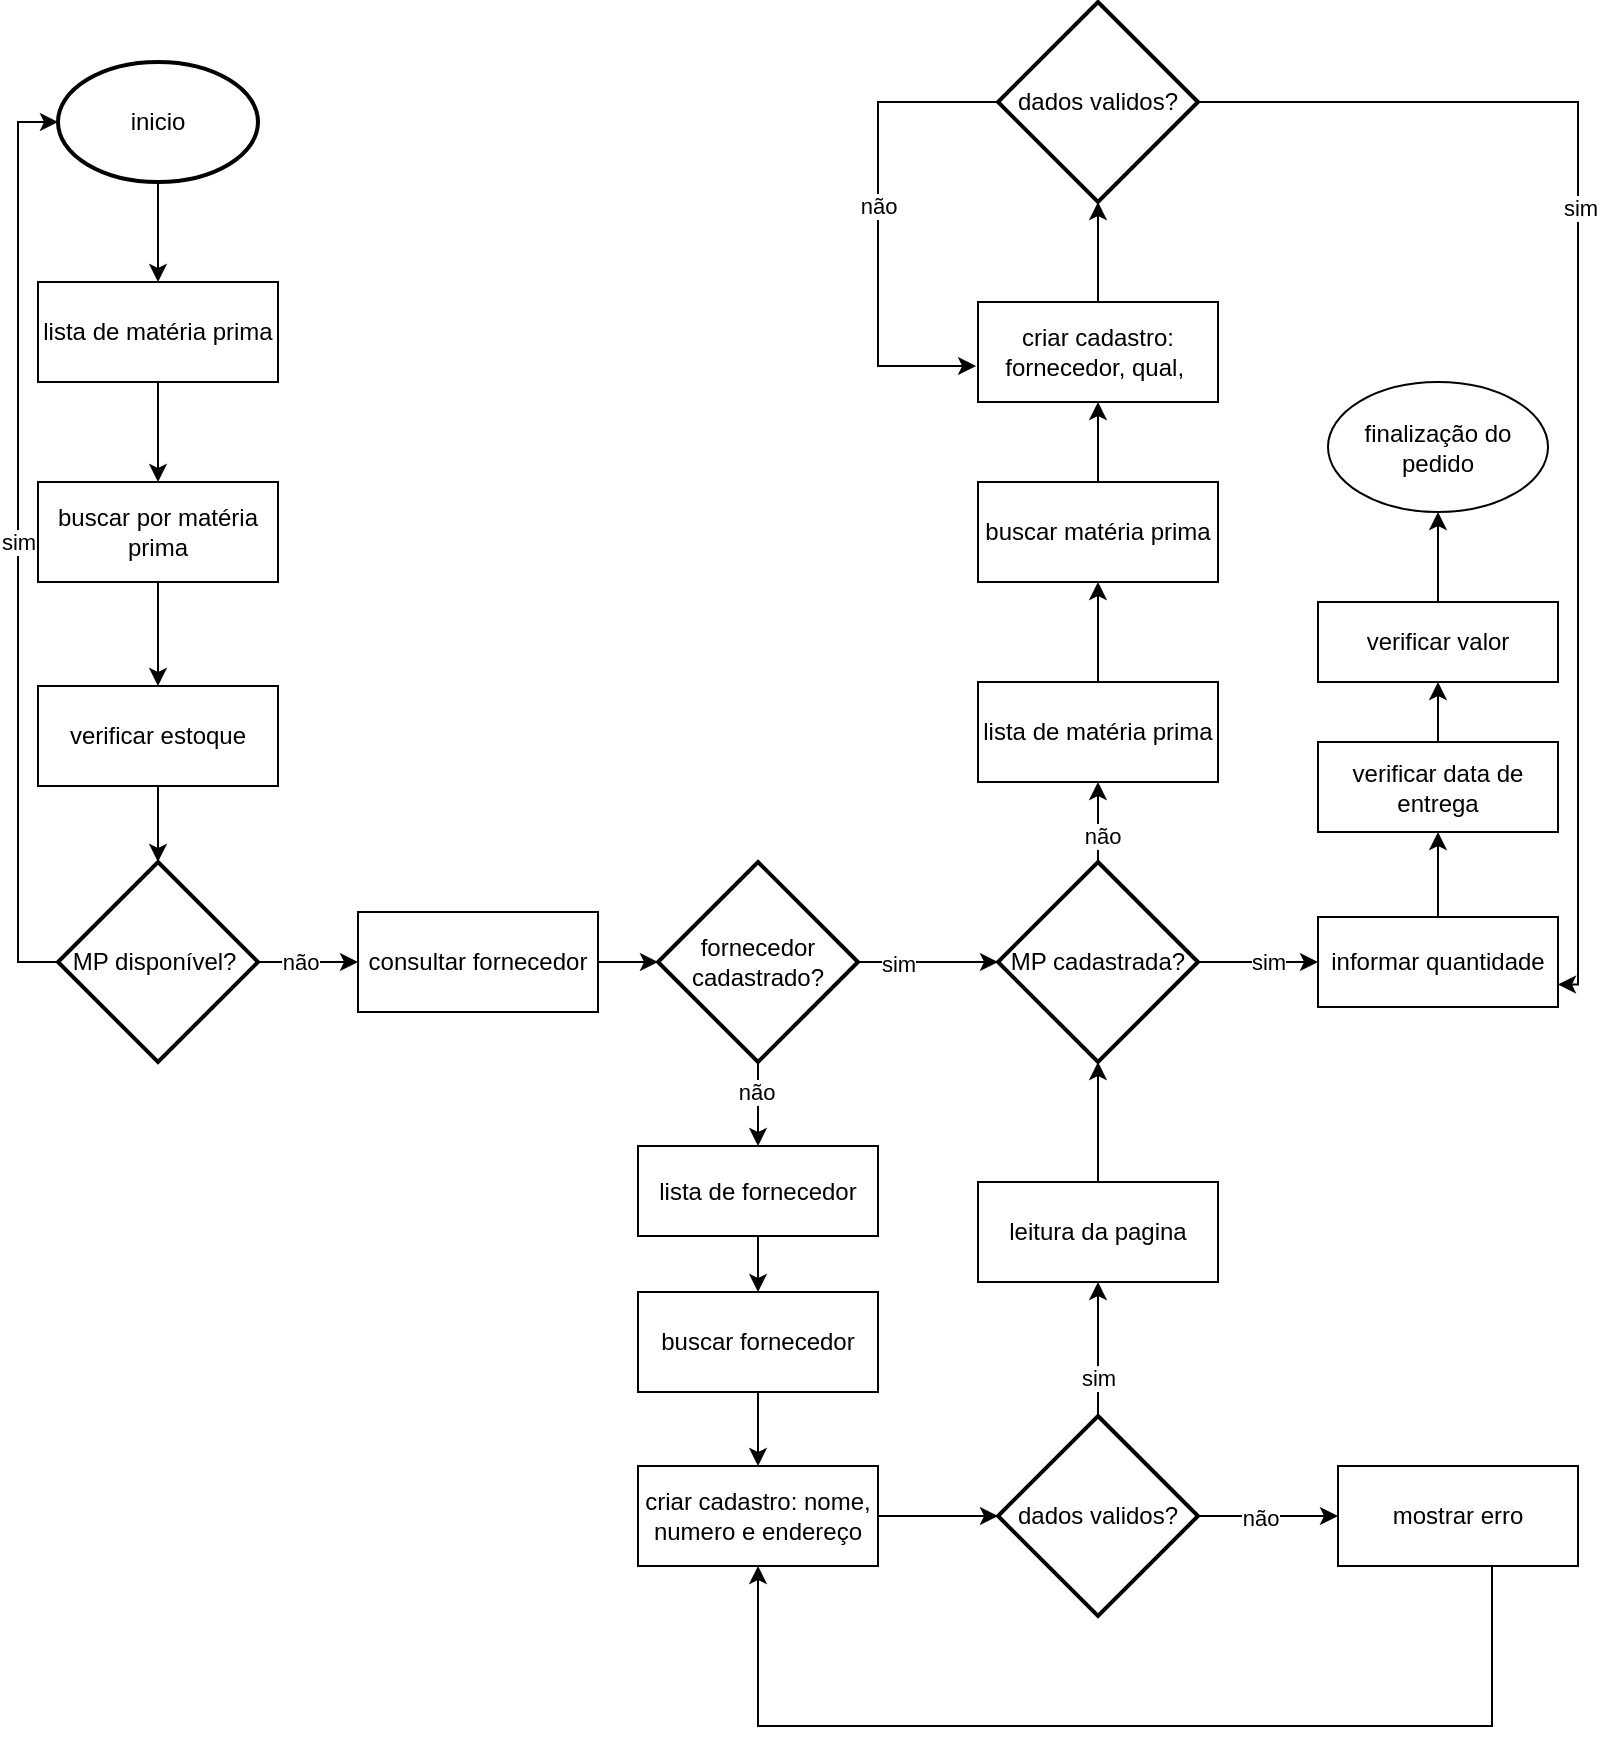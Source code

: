 <mxfile version="24.5.4" type="device">
  <diagram name="Página-1" id="AhK8qLFjwUJuuM3lIwTa">
    <mxGraphModel dx="1434" dy="772" grid="1" gridSize="10" guides="1" tooltips="1" connect="1" arrows="1" fold="1" page="1" pageScale="1" pageWidth="827" pageHeight="1169" math="0" shadow="0">
      <root>
        <mxCell id="0" />
        <mxCell id="1" parent="0" />
        <mxCell id="OCrhbPu4TxEZDssHP0U2-13" value="" style="edgeStyle=orthogonalEdgeStyle;rounded=0;orthogonalLoop=1;jettySize=auto;html=1;" parent="1" source="OCrhbPu4TxEZDssHP0U2-1" target="OCrhbPu4TxEZDssHP0U2-9" edge="1">
          <mxGeometry relative="1" as="geometry" />
        </mxCell>
        <mxCell id="OCrhbPu4TxEZDssHP0U2-1" value="inicio" style="strokeWidth=2;html=1;shape=mxgraph.flowchart.start_1;whiteSpace=wrap;" parent="1" vertex="1">
          <mxGeometry x="50" y="78" width="100" height="60" as="geometry" />
        </mxCell>
        <mxCell id="OCrhbPu4TxEZDssHP0U2-15" value="" style="edgeStyle=orthogonalEdgeStyle;rounded=0;orthogonalLoop=1;jettySize=auto;html=1;" parent="1" source="OCrhbPu4TxEZDssHP0U2-2" target="OCrhbPu4TxEZDssHP0U2-11" edge="1">
          <mxGeometry relative="1" as="geometry" />
        </mxCell>
        <mxCell id="OCrhbPu4TxEZDssHP0U2-2" value="buscar por matéria prima" style="rounded=0;whiteSpace=wrap;html=1;" parent="1" vertex="1">
          <mxGeometry x="40" y="288" width="120" height="50" as="geometry" />
        </mxCell>
        <mxCell id="OCrhbPu4TxEZDssHP0U2-14" value="" style="edgeStyle=orthogonalEdgeStyle;rounded=0;orthogonalLoop=1;jettySize=auto;html=1;" parent="1" source="OCrhbPu4TxEZDssHP0U2-9" target="OCrhbPu4TxEZDssHP0U2-2" edge="1">
          <mxGeometry relative="1" as="geometry" />
        </mxCell>
        <mxCell id="OCrhbPu4TxEZDssHP0U2-9" value="lista de matéria prima" style="rounded=0;whiteSpace=wrap;html=1;" parent="1" vertex="1">
          <mxGeometry x="40" y="188" width="120" height="50" as="geometry" />
        </mxCell>
        <mxCell id="OCrhbPu4TxEZDssHP0U2-39" value="" style="edgeStyle=orthogonalEdgeStyle;rounded=0;orthogonalLoop=1;jettySize=auto;html=1;" parent="1" source="OCrhbPu4TxEZDssHP0U2-11" target="OCrhbPu4TxEZDssHP0U2-12" edge="1">
          <mxGeometry relative="1" as="geometry" />
        </mxCell>
        <mxCell id="OCrhbPu4TxEZDssHP0U2-11" value="verificar estoque" style="rounded=0;whiteSpace=wrap;html=1;" parent="1" vertex="1">
          <mxGeometry x="40" y="390" width="120" height="50" as="geometry" />
        </mxCell>
        <mxCell id="OCrhbPu4TxEZDssHP0U2-18" value="" style="edgeStyle=orthogonalEdgeStyle;rounded=0;orthogonalLoop=1;jettySize=auto;html=1;" parent="1" source="OCrhbPu4TxEZDssHP0U2-12" target="OCrhbPu4TxEZDssHP0U2-17" edge="1">
          <mxGeometry relative="1" as="geometry" />
        </mxCell>
        <mxCell id="OCrhbPu4TxEZDssHP0U2-19" value="não" style="edgeLabel;html=1;align=center;verticalAlign=middle;resizable=0;points=[];" parent="OCrhbPu4TxEZDssHP0U2-18" vertex="1" connectable="0">
          <mxGeometry x="-0.171" relative="1" as="geometry">
            <mxPoint as="offset" />
          </mxGeometry>
        </mxCell>
        <mxCell id="OCrhbPu4TxEZDssHP0U2-12" value="MP disponível?&amp;nbsp;" style="strokeWidth=2;html=1;shape=mxgraph.flowchart.decision;whiteSpace=wrap;" parent="1" vertex="1">
          <mxGeometry x="50" y="478" width="100" height="100" as="geometry" />
        </mxCell>
        <mxCell id="OCrhbPu4TxEZDssHP0U2-27" value="" style="edgeStyle=orthogonalEdgeStyle;rounded=0;orthogonalLoop=1;jettySize=auto;html=1;" parent="1" source="OCrhbPu4TxEZDssHP0U2-17" target="OCrhbPu4TxEZDssHP0U2-26" edge="1">
          <mxGeometry relative="1" as="geometry" />
        </mxCell>
        <mxCell id="OCrhbPu4TxEZDssHP0U2-17" value="consultar fornecedor" style="rounded=0;whiteSpace=wrap;html=1;" parent="1" vertex="1">
          <mxGeometry x="200" y="503" width="120" height="50" as="geometry" />
        </mxCell>
        <mxCell id="OCrhbPu4TxEZDssHP0U2-48" value="" style="edgeStyle=orthogonalEdgeStyle;rounded=0;orthogonalLoop=1;jettySize=auto;html=1;" parent="1" source="OCrhbPu4TxEZDssHP0U2-26" target="OCrhbPu4TxEZDssHP0U2-47" edge="1">
          <mxGeometry relative="1" as="geometry" />
        </mxCell>
        <mxCell id="OCrhbPu4TxEZDssHP0U2-49" value="sim" style="edgeLabel;html=1;align=center;verticalAlign=middle;resizable=0;points=[];" parent="OCrhbPu4TxEZDssHP0U2-48" vertex="1" connectable="0">
          <mxGeometry x="-0.433" y="-1" relative="1" as="geometry">
            <mxPoint as="offset" />
          </mxGeometry>
        </mxCell>
        <mxCell id="fTW0Gvs_XTfP9Q6T8uJu-11" value="" style="edgeStyle=orthogonalEdgeStyle;rounded=0;orthogonalLoop=1;jettySize=auto;html=1;" parent="1" source="OCrhbPu4TxEZDssHP0U2-26" target="fTW0Gvs_XTfP9Q6T8uJu-10" edge="1">
          <mxGeometry relative="1" as="geometry" />
        </mxCell>
        <mxCell id="fTW0Gvs_XTfP9Q6T8uJu-15" value="não" style="edgeLabel;html=1;align=center;verticalAlign=middle;resizable=0;points=[];" parent="fTW0Gvs_XTfP9Q6T8uJu-11" vertex="1" connectable="0">
          <mxGeometry x="-0.3" y="-1" relative="1" as="geometry">
            <mxPoint as="offset" />
          </mxGeometry>
        </mxCell>
        <mxCell id="OCrhbPu4TxEZDssHP0U2-26" value="fornecedor cadastrado?" style="strokeWidth=2;html=1;shape=mxgraph.flowchart.decision;whiteSpace=wrap;" parent="1" vertex="1">
          <mxGeometry x="350" y="478" width="100" height="100" as="geometry" />
        </mxCell>
        <mxCell id="OCrhbPu4TxEZDssHP0U2-54" value="" style="edgeStyle=orthogonalEdgeStyle;rounded=0;orthogonalLoop=1;jettySize=auto;html=1;" parent="1" source="OCrhbPu4TxEZDssHP0U2-47" target="OCrhbPu4TxEZDssHP0U2-53" edge="1">
          <mxGeometry relative="1" as="geometry" />
        </mxCell>
        <mxCell id="fTW0Gvs_XTfP9Q6T8uJu-9" value="sim" style="edgeLabel;html=1;align=center;verticalAlign=middle;resizable=0;points=[];" parent="OCrhbPu4TxEZDssHP0U2-54" vertex="1" connectable="0">
          <mxGeometry x="0.16" relative="1" as="geometry">
            <mxPoint as="offset" />
          </mxGeometry>
        </mxCell>
        <mxCell id="fTW0Gvs_XTfP9Q6T8uJu-34" value="" style="edgeStyle=orthogonalEdgeStyle;rounded=0;orthogonalLoop=1;jettySize=auto;html=1;" parent="1" source="OCrhbPu4TxEZDssHP0U2-47" target="fTW0Gvs_XTfP9Q6T8uJu-33" edge="1">
          <mxGeometry relative="1" as="geometry" />
        </mxCell>
        <mxCell id="fTW0Gvs_XTfP9Q6T8uJu-35" value="não" style="edgeLabel;html=1;align=center;verticalAlign=middle;resizable=0;points=[];" parent="fTW0Gvs_XTfP9Q6T8uJu-34" vertex="1" connectable="0">
          <mxGeometry x="-0.32" y="-2" relative="1" as="geometry">
            <mxPoint as="offset" />
          </mxGeometry>
        </mxCell>
        <mxCell id="OCrhbPu4TxEZDssHP0U2-47" value="MP cadastrada?" style="strokeWidth=2;html=1;shape=mxgraph.flowchart.decision;whiteSpace=wrap;" parent="1" vertex="1">
          <mxGeometry x="520" y="478" width="100" height="100" as="geometry" />
        </mxCell>
        <mxCell id="OCrhbPu4TxEZDssHP0U2-56" value="" style="edgeStyle=orthogonalEdgeStyle;rounded=0;orthogonalLoop=1;jettySize=auto;html=1;" parent="1" source="OCrhbPu4TxEZDssHP0U2-53" target="OCrhbPu4TxEZDssHP0U2-55" edge="1">
          <mxGeometry relative="1" as="geometry" />
        </mxCell>
        <mxCell id="OCrhbPu4TxEZDssHP0U2-53" value="informar quantidade" style="rounded=0;whiteSpace=wrap;html=1;" parent="1" vertex="1">
          <mxGeometry x="680" y="505.5" width="120" height="45" as="geometry" />
        </mxCell>
        <mxCell id="fTW0Gvs_XTfP9Q6T8uJu-5" value="" style="edgeStyle=orthogonalEdgeStyle;rounded=0;orthogonalLoop=1;jettySize=auto;html=1;" parent="1" source="OCrhbPu4TxEZDssHP0U2-55" target="fTW0Gvs_XTfP9Q6T8uJu-4" edge="1">
          <mxGeometry relative="1" as="geometry" />
        </mxCell>
        <mxCell id="OCrhbPu4TxEZDssHP0U2-55" value="verificar data de entrega" style="rounded=0;whiteSpace=wrap;html=1;" parent="1" vertex="1">
          <mxGeometry x="680" y="418" width="120" height="45" as="geometry" />
        </mxCell>
        <mxCell id="fTW0Gvs_XTfP9Q6T8uJu-2" value="sim" style="edgeStyle=orthogonalEdgeStyle;rounded=0;orthogonalLoop=1;jettySize=auto;html=1;exitX=0;exitY=0.5;exitDx=0;exitDy=0;exitPerimeter=0;entryX=0;entryY=0.5;entryDx=0;entryDy=0;entryPerimeter=0;" parent="1" source="OCrhbPu4TxEZDssHP0U2-12" target="OCrhbPu4TxEZDssHP0U2-1" edge="1">
          <mxGeometry relative="1" as="geometry">
            <Array as="points">
              <mxPoint x="30" y="528" />
              <mxPoint x="30" y="108" />
            </Array>
          </mxGeometry>
        </mxCell>
        <mxCell id="fTW0Gvs_XTfP9Q6T8uJu-8" value="" style="edgeStyle=orthogonalEdgeStyle;rounded=0;orthogonalLoop=1;jettySize=auto;html=1;" parent="1" source="fTW0Gvs_XTfP9Q6T8uJu-4" target="fTW0Gvs_XTfP9Q6T8uJu-7" edge="1">
          <mxGeometry relative="1" as="geometry" />
        </mxCell>
        <mxCell id="fTW0Gvs_XTfP9Q6T8uJu-4" value="verificar valor" style="rounded=0;whiteSpace=wrap;html=1;" parent="1" vertex="1">
          <mxGeometry x="680" y="348" width="120" height="40" as="geometry" />
        </mxCell>
        <mxCell id="fTW0Gvs_XTfP9Q6T8uJu-7" value="finalização do pedido" style="ellipse;whiteSpace=wrap;html=1;" parent="1" vertex="1">
          <mxGeometry x="685" y="238" width="110" height="65" as="geometry" />
        </mxCell>
        <mxCell id="fTW0Gvs_XTfP9Q6T8uJu-13" value="" style="edgeStyle=orthogonalEdgeStyle;rounded=0;orthogonalLoop=1;jettySize=auto;html=1;" parent="1" source="fTW0Gvs_XTfP9Q6T8uJu-10" target="fTW0Gvs_XTfP9Q6T8uJu-12" edge="1">
          <mxGeometry relative="1" as="geometry" />
        </mxCell>
        <mxCell id="fTW0Gvs_XTfP9Q6T8uJu-10" value="lista de fornecedor" style="rounded=0;whiteSpace=wrap;html=1;" parent="1" vertex="1">
          <mxGeometry x="340" y="620" width="120" height="45" as="geometry" />
        </mxCell>
        <mxCell id="fTW0Gvs_XTfP9Q6T8uJu-20" value="" style="edgeStyle=orthogonalEdgeStyle;rounded=0;orthogonalLoop=1;jettySize=auto;html=1;" parent="1" source="fTW0Gvs_XTfP9Q6T8uJu-12" target="fTW0Gvs_XTfP9Q6T8uJu-16" edge="1">
          <mxGeometry relative="1" as="geometry" />
        </mxCell>
        <mxCell id="fTW0Gvs_XTfP9Q6T8uJu-12" value="buscar fornecedor" style="rounded=0;whiteSpace=wrap;html=1;" parent="1" vertex="1">
          <mxGeometry x="340" y="693" width="120" height="50" as="geometry" />
        </mxCell>
        <mxCell id="fTW0Gvs_XTfP9Q6T8uJu-21" value="" style="edgeStyle=orthogonalEdgeStyle;rounded=0;orthogonalLoop=1;jettySize=auto;html=1;" parent="1" source="fTW0Gvs_XTfP9Q6T8uJu-16" target="fTW0Gvs_XTfP9Q6T8uJu-19" edge="1">
          <mxGeometry relative="1" as="geometry" />
        </mxCell>
        <mxCell id="fTW0Gvs_XTfP9Q6T8uJu-16" value="criar cadastro: nome, numero e endereço" style="rounded=0;whiteSpace=wrap;html=1;" parent="1" vertex="1">
          <mxGeometry x="340" y="780" width="120" height="50" as="geometry" />
        </mxCell>
        <mxCell id="fTW0Gvs_XTfP9Q6T8uJu-23" value="" style="edgeStyle=orthogonalEdgeStyle;rounded=0;orthogonalLoop=1;jettySize=auto;html=1;" parent="1" source="fTW0Gvs_XTfP9Q6T8uJu-19" target="fTW0Gvs_XTfP9Q6T8uJu-22" edge="1">
          <mxGeometry relative="1" as="geometry" />
        </mxCell>
        <mxCell id="fTW0Gvs_XTfP9Q6T8uJu-24" value="não" style="edgeLabel;html=1;align=center;verticalAlign=middle;resizable=0;points=[];" parent="fTW0Gvs_XTfP9Q6T8uJu-23" vertex="1" connectable="0">
          <mxGeometry x="-0.111" y="-1" relative="1" as="geometry">
            <mxPoint as="offset" />
          </mxGeometry>
        </mxCell>
        <mxCell id="fTW0Gvs_XTfP9Q6T8uJu-30" value="" style="edgeStyle=orthogonalEdgeStyle;rounded=0;orthogonalLoop=1;jettySize=auto;html=1;" parent="1" source="fTW0Gvs_XTfP9Q6T8uJu-19" target="fTW0Gvs_XTfP9Q6T8uJu-29" edge="1">
          <mxGeometry relative="1" as="geometry" />
        </mxCell>
        <mxCell id="fTW0Gvs_XTfP9Q6T8uJu-31" value="sim" style="edgeLabel;html=1;align=center;verticalAlign=middle;resizable=0;points=[];" parent="fTW0Gvs_XTfP9Q6T8uJu-30" vertex="1" connectable="0">
          <mxGeometry x="-0.422" relative="1" as="geometry">
            <mxPoint as="offset" />
          </mxGeometry>
        </mxCell>
        <mxCell id="fTW0Gvs_XTfP9Q6T8uJu-19" value="dados validos?" style="strokeWidth=2;html=1;shape=mxgraph.flowchart.decision;whiteSpace=wrap;" parent="1" vertex="1">
          <mxGeometry x="520" y="755" width="100" height="100" as="geometry" />
        </mxCell>
        <mxCell id="fTW0Gvs_XTfP9Q6T8uJu-22" value="mostrar erro" style="rounded=0;whiteSpace=wrap;html=1;" parent="1" vertex="1">
          <mxGeometry x="690" y="780" width="120" height="50" as="geometry" />
        </mxCell>
        <mxCell id="fTW0Gvs_XTfP9Q6T8uJu-28" style="edgeStyle=orthogonalEdgeStyle;rounded=0;orthogonalLoop=1;jettySize=auto;html=1;exitX=0.5;exitY=1;exitDx=0;exitDy=0;" parent="1" source="fTW0Gvs_XTfP9Q6T8uJu-22" target="fTW0Gvs_XTfP9Q6T8uJu-16" edge="1">
          <mxGeometry relative="1" as="geometry">
            <Array as="points">
              <mxPoint x="767" y="910" />
              <mxPoint x="400" y="910" />
            </Array>
          </mxGeometry>
        </mxCell>
        <mxCell id="fTW0Gvs_XTfP9Q6T8uJu-32" value="" style="edgeStyle=orthogonalEdgeStyle;rounded=0;orthogonalLoop=1;jettySize=auto;html=1;" parent="1" source="fTW0Gvs_XTfP9Q6T8uJu-29" target="OCrhbPu4TxEZDssHP0U2-47" edge="1">
          <mxGeometry relative="1" as="geometry" />
        </mxCell>
        <mxCell id="fTW0Gvs_XTfP9Q6T8uJu-29" value="leitura da pagina" style="rounded=0;whiteSpace=wrap;html=1;" parent="1" vertex="1">
          <mxGeometry x="510" y="638" width="120" height="50" as="geometry" />
        </mxCell>
        <mxCell id="fTW0Gvs_XTfP9Q6T8uJu-37" value="" style="edgeStyle=orthogonalEdgeStyle;rounded=0;orthogonalLoop=1;jettySize=auto;html=1;" parent="1" source="fTW0Gvs_XTfP9Q6T8uJu-33" target="fTW0Gvs_XTfP9Q6T8uJu-36" edge="1">
          <mxGeometry relative="1" as="geometry" />
        </mxCell>
        <mxCell id="fTW0Gvs_XTfP9Q6T8uJu-33" value="lista de matéria prima" style="rounded=0;whiteSpace=wrap;html=1;" parent="1" vertex="1">
          <mxGeometry x="510" y="388" width="120" height="50" as="geometry" />
        </mxCell>
        <mxCell id="fTW0Gvs_XTfP9Q6T8uJu-39" value="" style="edgeStyle=orthogonalEdgeStyle;rounded=0;orthogonalLoop=1;jettySize=auto;html=1;" parent="1" source="fTW0Gvs_XTfP9Q6T8uJu-36" target="fTW0Gvs_XTfP9Q6T8uJu-38" edge="1">
          <mxGeometry relative="1" as="geometry" />
        </mxCell>
        <mxCell id="fTW0Gvs_XTfP9Q6T8uJu-36" value="buscar matéria prima" style="rounded=0;whiteSpace=wrap;html=1;" parent="1" vertex="1">
          <mxGeometry x="510" y="288" width="120" height="50" as="geometry" />
        </mxCell>
        <mxCell id="fTW0Gvs_XTfP9Q6T8uJu-41" value="" style="edgeStyle=orthogonalEdgeStyle;rounded=0;orthogonalLoop=1;jettySize=auto;html=1;" parent="1" source="fTW0Gvs_XTfP9Q6T8uJu-38" target="fTW0Gvs_XTfP9Q6T8uJu-40" edge="1">
          <mxGeometry relative="1" as="geometry" />
        </mxCell>
        <mxCell id="fTW0Gvs_XTfP9Q6T8uJu-38" value="criar cadastro: fornecedor, qual,&amp;nbsp;" style="rounded=0;whiteSpace=wrap;html=1;" parent="1" vertex="1">
          <mxGeometry x="510" y="198" width="120" height="50" as="geometry" />
        </mxCell>
        <mxCell id="fTW0Gvs_XTfP9Q6T8uJu-44" style="edgeStyle=orthogonalEdgeStyle;rounded=0;orthogonalLoop=1;jettySize=auto;html=1;entryX=1;entryY=0.75;entryDx=0;entryDy=0;" parent="1" source="fTW0Gvs_XTfP9Q6T8uJu-40" target="OCrhbPu4TxEZDssHP0U2-53" edge="1">
          <mxGeometry relative="1" as="geometry">
            <Array as="points">
              <mxPoint x="810" y="98" />
              <mxPoint x="810" y="539" />
            </Array>
          </mxGeometry>
        </mxCell>
        <mxCell id="lTVxb5czve3N1maqhu-6-1" value="sim" style="edgeLabel;html=1;align=center;verticalAlign=middle;resizable=0;points=[];" parent="fTW0Gvs_XTfP9Q6T8uJu-44" vertex="1" connectable="0">
          <mxGeometry x="-0.242" y="1" relative="1" as="geometry">
            <mxPoint as="offset" />
          </mxGeometry>
        </mxCell>
        <mxCell id="fTW0Gvs_XTfP9Q6T8uJu-40" value="dados validos?" style="strokeWidth=2;html=1;shape=mxgraph.flowchart.decision;whiteSpace=wrap;" parent="1" vertex="1">
          <mxGeometry x="520" y="48" width="100" height="100" as="geometry" />
        </mxCell>
        <mxCell id="fTW0Gvs_XTfP9Q6T8uJu-42" style="edgeStyle=orthogonalEdgeStyle;rounded=0;orthogonalLoop=1;jettySize=auto;html=1;entryX=-0.008;entryY=0.64;entryDx=0;entryDy=0;entryPerimeter=0;" parent="1" source="fTW0Gvs_XTfP9Q6T8uJu-40" target="fTW0Gvs_XTfP9Q6T8uJu-38" edge="1">
          <mxGeometry relative="1" as="geometry">
            <Array as="points">
              <mxPoint x="460" y="98" />
              <mxPoint x="460" y="230" />
            </Array>
          </mxGeometry>
        </mxCell>
        <mxCell id="fTW0Gvs_XTfP9Q6T8uJu-43" value="não" style="edgeLabel;html=1;align=center;verticalAlign=middle;resizable=0;points=[];" parent="fTW0Gvs_XTfP9Q6T8uJu-42" vertex="1" connectable="0">
          <mxGeometry x="-0.072" relative="1" as="geometry">
            <mxPoint as="offset" />
          </mxGeometry>
        </mxCell>
      </root>
    </mxGraphModel>
  </diagram>
</mxfile>
